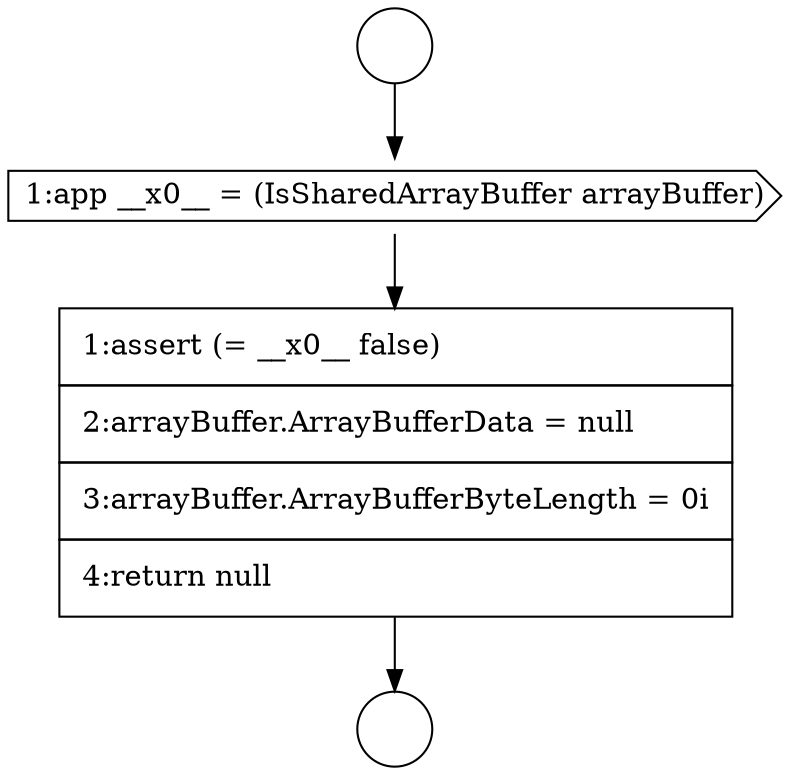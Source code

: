 digraph {
  node15357 [shape=circle label=" " color="black" fillcolor="white" style=filled]
  node15359 [shape=cds, label=<<font color="black">1:app __x0__ = (IsSharedArrayBuffer arrayBuffer)</font>> color="black" fillcolor="white" style=filled]
  node15360 [shape=none, margin=0, label=<<font color="black">
    <table border="0" cellborder="1" cellspacing="0" cellpadding="10">
      <tr><td align="left">1:assert (= __x0__ false)</td></tr>
      <tr><td align="left">2:arrayBuffer.ArrayBufferData = null</td></tr>
      <tr><td align="left">3:arrayBuffer.ArrayBufferByteLength = 0i</td></tr>
      <tr><td align="left">4:return null</td></tr>
    </table>
  </font>> color="black" fillcolor="white" style=filled]
  node15358 [shape=circle label=" " color="black" fillcolor="white" style=filled]
  node15357 -> node15359 [ color="black"]
  node15359 -> node15360 [ color="black"]
  node15360 -> node15358 [ color="black"]
}
